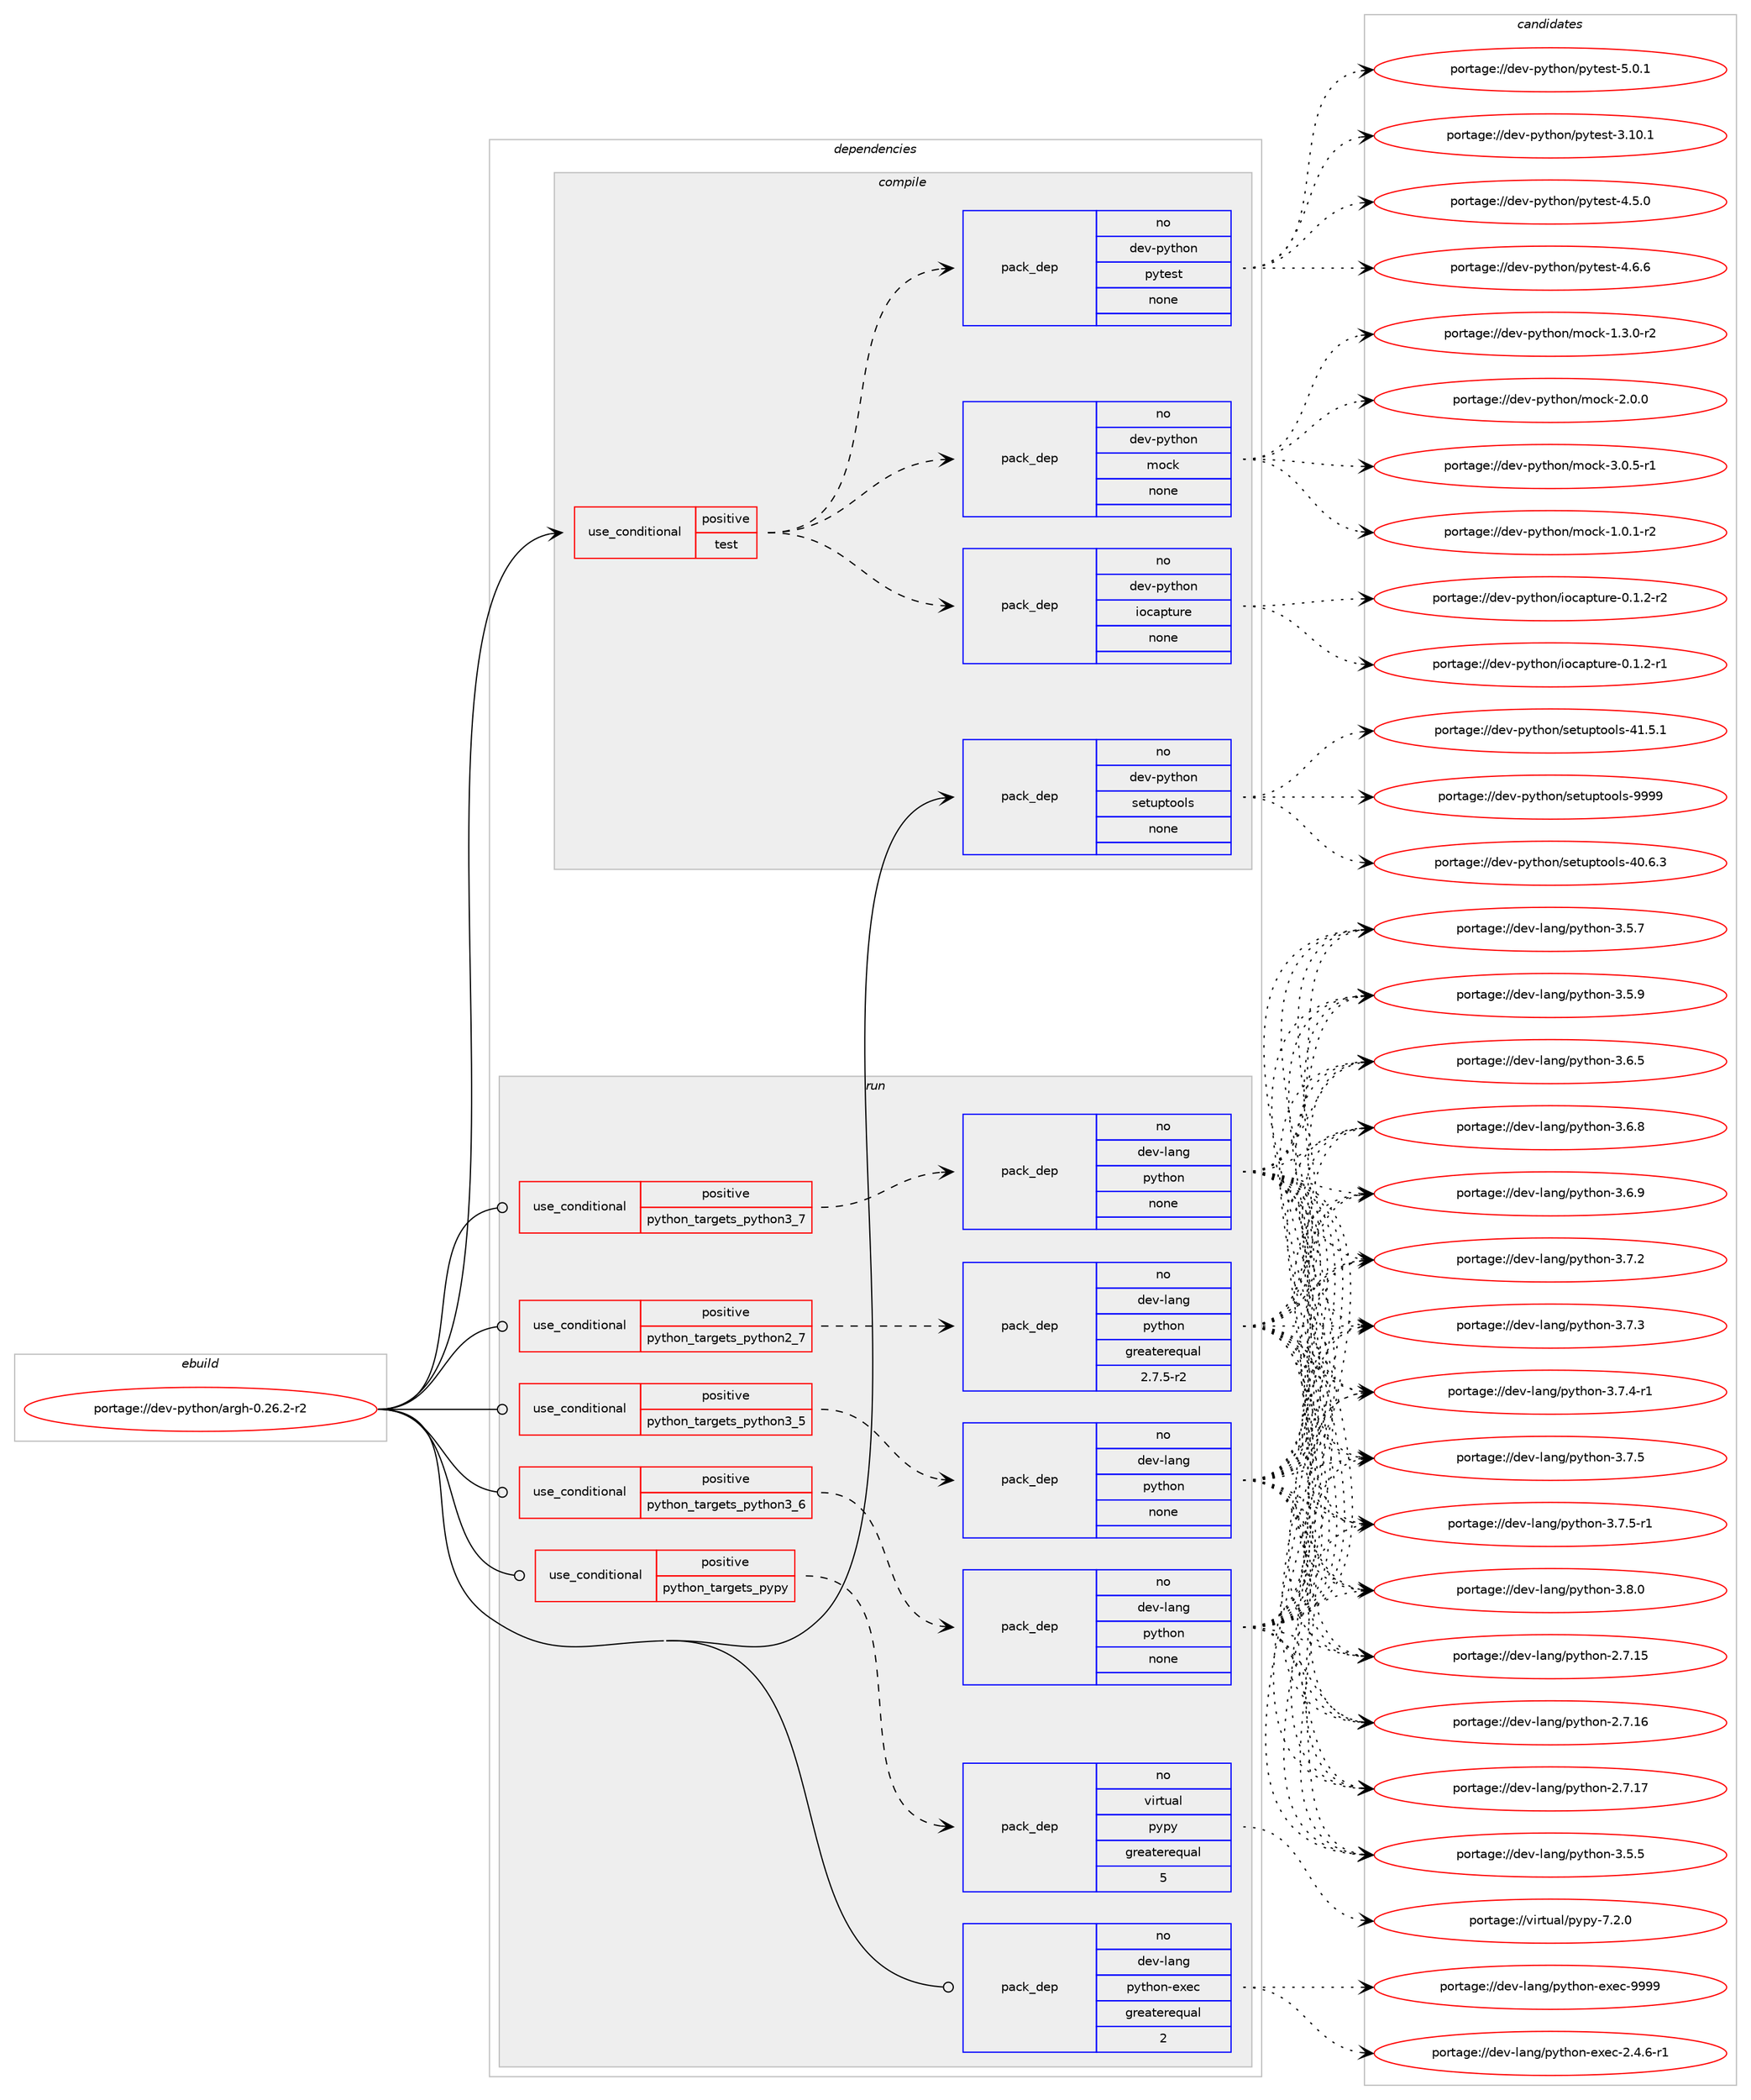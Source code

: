 digraph prolog {

# *************
# Graph options
# *************

newrank=true;
concentrate=true;
compound=true;
graph [rankdir=LR,fontname=Helvetica,fontsize=10,ranksep=1.5];#, ranksep=2.5, nodesep=0.2];
edge  [arrowhead=vee];
node  [fontname=Helvetica,fontsize=10];

# **********
# The ebuild
# **********

subgraph cluster_leftcol {
color=gray;
rank=same;
label=<<i>ebuild</i>>;
id [label="portage://dev-python/argh-0.26.2-r2", color=red, width=4, href="../dev-python/argh-0.26.2-r2.svg"];
}

# ****************
# The dependencies
# ****************

subgraph cluster_midcol {
color=gray;
label=<<i>dependencies</i>>;
subgraph cluster_compile {
fillcolor="#eeeeee";
style=filled;
label=<<i>compile</i>>;
subgraph cond25532 {
dependency129509 [label=<<TABLE BORDER="0" CELLBORDER="1" CELLSPACING="0" CELLPADDING="4"><TR><TD ROWSPAN="3" CELLPADDING="10">use_conditional</TD></TR><TR><TD>positive</TD></TR><TR><TD>test</TD></TR></TABLE>>, shape=none, color=red];
subgraph pack100674 {
dependency129510 [label=<<TABLE BORDER="0" CELLBORDER="1" CELLSPACING="0" CELLPADDING="4" WIDTH="220"><TR><TD ROWSPAN="6" CELLPADDING="30">pack_dep</TD></TR><TR><TD WIDTH="110">no</TD></TR><TR><TD>dev-python</TD></TR><TR><TD>pytest</TD></TR><TR><TD>none</TD></TR><TR><TD></TD></TR></TABLE>>, shape=none, color=blue];
}
dependency129509:e -> dependency129510:w [weight=20,style="dashed",arrowhead="vee"];
subgraph pack100675 {
dependency129511 [label=<<TABLE BORDER="0" CELLBORDER="1" CELLSPACING="0" CELLPADDING="4" WIDTH="220"><TR><TD ROWSPAN="6" CELLPADDING="30">pack_dep</TD></TR><TR><TD WIDTH="110">no</TD></TR><TR><TD>dev-python</TD></TR><TR><TD>iocapture</TD></TR><TR><TD>none</TD></TR><TR><TD></TD></TR></TABLE>>, shape=none, color=blue];
}
dependency129509:e -> dependency129511:w [weight=20,style="dashed",arrowhead="vee"];
subgraph pack100676 {
dependency129512 [label=<<TABLE BORDER="0" CELLBORDER="1" CELLSPACING="0" CELLPADDING="4" WIDTH="220"><TR><TD ROWSPAN="6" CELLPADDING="30">pack_dep</TD></TR><TR><TD WIDTH="110">no</TD></TR><TR><TD>dev-python</TD></TR><TR><TD>mock</TD></TR><TR><TD>none</TD></TR><TR><TD></TD></TR></TABLE>>, shape=none, color=blue];
}
dependency129509:e -> dependency129512:w [weight=20,style="dashed",arrowhead="vee"];
}
id:e -> dependency129509:w [weight=20,style="solid",arrowhead="vee"];
subgraph pack100677 {
dependency129513 [label=<<TABLE BORDER="0" CELLBORDER="1" CELLSPACING="0" CELLPADDING="4" WIDTH="220"><TR><TD ROWSPAN="6" CELLPADDING="30">pack_dep</TD></TR><TR><TD WIDTH="110">no</TD></TR><TR><TD>dev-python</TD></TR><TR><TD>setuptools</TD></TR><TR><TD>none</TD></TR><TR><TD></TD></TR></TABLE>>, shape=none, color=blue];
}
id:e -> dependency129513:w [weight=20,style="solid",arrowhead="vee"];
}
subgraph cluster_compileandrun {
fillcolor="#eeeeee";
style=filled;
label=<<i>compile and run</i>>;
}
subgraph cluster_run {
fillcolor="#eeeeee";
style=filled;
label=<<i>run</i>>;
subgraph cond25533 {
dependency129514 [label=<<TABLE BORDER="0" CELLBORDER="1" CELLSPACING="0" CELLPADDING="4"><TR><TD ROWSPAN="3" CELLPADDING="10">use_conditional</TD></TR><TR><TD>positive</TD></TR><TR><TD>python_targets_pypy</TD></TR></TABLE>>, shape=none, color=red];
subgraph pack100678 {
dependency129515 [label=<<TABLE BORDER="0" CELLBORDER="1" CELLSPACING="0" CELLPADDING="4" WIDTH="220"><TR><TD ROWSPAN="6" CELLPADDING="30">pack_dep</TD></TR><TR><TD WIDTH="110">no</TD></TR><TR><TD>virtual</TD></TR><TR><TD>pypy</TD></TR><TR><TD>greaterequal</TD></TR><TR><TD>5</TD></TR></TABLE>>, shape=none, color=blue];
}
dependency129514:e -> dependency129515:w [weight=20,style="dashed",arrowhead="vee"];
}
id:e -> dependency129514:w [weight=20,style="solid",arrowhead="odot"];
subgraph cond25534 {
dependency129516 [label=<<TABLE BORDER="0" CELLBORDER="1" CELLSPACING="0" CELLPADDING="4"><TR><TD ROWSPAN="3" CELLPADDING="10">use_conditional</TD></TR><TR><TD>positive</TD></TR><TR><TD>python_targets_python2_7</TD></TR></TABLE>>, shape=none, color=red];
subgraph pack100679 {
dependency129517 [label=<<TABLE BORDER="0" CELLBORDER="1" CELLSPACING="0" CELLPADDING="4" WIDTH="220"><TR><TD ROWSPAN="6" CELLPADDING="30">pack_dep</TD></TR><TR><TD WIDTH="110">no</TD></TR><TR><TD>dev-lang</TD></TR><TR><TD>python</TD></TR><TR><TD>greaterequal</TD></TR><TR><TD>2.7.5-r2</TD></TR></TABLE>>, shape=none, color=blue];
}
dependency129516:e -> dependency129517:w [weight=20,style="dashed",arrowhead="vee"];
}
id:e -> dependency129516:w [weight=20,style="solid",arrowhead="odot"];
subgraph cond25535 {
dependency129518 [label=<<TABLE BORDER="0" CELLBORDER="1" CELLSPACING="0" CELLPADDING="4"><TR><TD ROWSPAN="3" CELLPADDING="10">use_conditional</TD></TR><TR><TD>positive</TD></TR><TR><TD>python_targets_python3_5</TD></TR></TABLE>>, shape=none, color=red];
subgraph pack100680 {
dependency129519 [label=<<TABLE BORDER="0" CELLBORDER="1" CELLSPACING="0" CELLPADDING="4" WIDTH="220"><TR><TD ROWSPAN="6" CELLPADDING="30">pack_dep</TD></TR><TR><TD WIDTH="110">no</TD></TR><TR><TD>dev-lang</TD></TR><TR><TD>python</TD></TR><TR><TD>none</TD></TR><TR><TD></TD></TR></TABLE>>, shape=none, color=blue];
}
dependency129518:e -> dependency129519:w [weight=20,style="dashed",arrowhead="vee"];
}
id:e -> dependency129518:w [weight=20,style="solid",arrowhead="odot"];
subgraph cond25536 {
dependency129520 [label=<<TABLE BORDER="0" CELLBORDER="1" CELLSPACING="0" CELLPADDING="4"><TR><TD ROWSPAN="3" CELLPADDING="10">use_conditional</TD></TR><TR><TD>positive</TD></TR><TR><TD>python_targets_python3_6</TD></TR></TABLE>>, shape=none, color=red];
subgraph pack100681 {
dependency129521 [label=<<TABLE BORDER="0" CELLBORDER="1" CELLSPACING="0" CELLPADDING="4" WIDTH="220"><TR><TD ROWSPAN="6" CELLPADDING="30">pack_dep</TD></TR><TR><TD WIDTH="110">no</TD></TR><TR><TD>dev-lang</TD></TR><TR><TD>python</TD></TR><TR><TD>none</TD></TR><TR><TD></TD></TR></TABLE>>, shape=none, color=blue];
}
dependency129520:e -> dependency129521:w [weight=20,style="dashed",arrowhead="vee"];
}
id:e -> dependency129520:w [weight=20,style="solid",arrowhead="odot"];
subgraph cond25537 {
dependency129522 [label=<<TABLE BORDER="0" CELLBORDER="1" CELLSPACING="0" CELLPADDING="4"><TR><TD ROWSPAN="3" CELLPADDING="10">use_conditional</TD></TR><TR><TD>positive</TD></TR><TR><TD>python_targets_python3_7</TD></TR></TABLE>>, shape=none, color=red];
subgraph pack100682 {
dependency129523 [label=<<TABLE BORDER="0" CELLBORDER="1" CELLSPACING="0" CELLPADDING="4" WIDTH="220"><TR><TD ROWSPAN="6" CELLPADDING="30">pack_dep</TD></TR><TR><TD WIDTH="110">no</TD></TR><TR><TD>dev-lang</TD></TR><TR><TD>python</TD></TR><TR><TD>none</TD></TR><TR><TD></TD></TR></TABLE>>, shape=none, color=blue];
}
dependency129522:e -> dependency129523:w [weight=20,style="dashed",arrowhead="vee"];
}
id:e -> dependency129522:w [weight=20,style="solid",arrowhead="odot"];
subgraph pack100683 {
dependency129524 [label=<<TABLE BORDER="0" CELLBORDER="1" CELLSPACING="0" CELLPADDING="4" WIDTH="220"><TR><TD ROWSPAN="6" CELLPADDING="30">pack_dep</TD></TR><TR><TD WIDTH="110">no</TD></TR><TR><TD>dev-lang</TD></TR><TR><TD>python-exec</TD></TR><TR><TD>greaterequal</TD></TR><TR><TD>2</TD></TR></TABLE>>, shape=none, color=blue];
}
id:e -> dependency129524:w [weight=20,style="solid",arrowhead="odot"];
}
}

# **************
# The candidates
# **************

subgraph cluster_choices {
rank=same;
color=gray;
label=<<i>candidates</i>>;

subgraph choice100674 {
color=black;
nodesep=1;
choiceportage100101118451121211161041111104711212111610111511645514649484649 [label="portage://dev-python/pytest-3.10.1", color=red, width=4,href="../dev-python/pytest-3.10.1.svg"];
choiceportage1001011184511212111610411111047112121116101115116455246534648 [label="portage://dev-python/pytest-4.5.0", color=red, width=4,href="../dev-python/pytest-4.5.0.svg"];
choiceportage1001011184511212111610411111047112121116101115116455246544654 [label="portage://dev-python/pytest-4.6.6", color=red, width=4,href="../dev-python/pytest-4.6.6.svg"];
choiceportage1001011184511212111610411111047112121116101115116455346484649 [label="portage://dev-python/pytest-5.0.1", color=red, width=4,href="../dev-python/pytest-5.0.1.svg"];
dependency129510:e -> choiceportage100101118451121211161041111104711212111610111511645514649484649:w [style=dotted,weight="100"];
dependency129510:e -> choiceportage1001011184511212111610411111047112121116101115116455246534648:w [style=dotted,weight="100"];
dependency129510:e -> choiceportage1001011184511212111610411111047112121116101115116455246544654:w [style=dotted,weight="100"];
dependency129510:e -> choiceportage1001011184511212111610411111047112121116101115116455346484649:w [style=dotted,weight="100"];
}
subgraph choice100675 {
color=black;
nodesep=1;
choiceportage100101118451121211161041111104710511199971121161171141014548464946504511449 [label="portage://dev-python/iocapture-0.1.2-r1", color=red, width=4,href="../dev-python/iocapture-0.1.2-r1.svg"];
choiceportage100101118451121211161041111104710511199971121161171141014548464946504511450 [label="portage://dev-python/iocapture-0.1.2-r2", color=red, width=4,href="../dev-python/iocapture-0.1.2-r2.svg"];
dependency129511:e -> choiceportage100101118451121211161041111104710511199971121161171141014548464946504511449:w [style=dotted,weight="100"];
dependency129511:e -> choiceportage100101118451121211161041111104710511199971121161171141014548464946504511450:w [style=dotted,weight="100"];
}
subgraph choice100676 {
color=black;
nodesep=1;
choiceportage1001011184511212111610411111047109111991074549464846494511450 [label="portage://dev-python/mock-1.0.1-r2", color=red, width=4,href="../dev-python/mock-1.0.1-r2.svg"];
choiceportage1001011184511212111610411111047109111991074549465146484511450 [label="portage://dev-python/mock-1.3.0-r2", color=red, width=4,href="../dev-python/mock-1.3.0-r2.svg"];
choiceportage100101118451121211161041111104710911199107455046484648 [label="portage://dev-python/mock-2.0.0", color=red, width=4,href="../dev-python/mock-2.0.0.svg"];
choiceportage1001011184511212111610411111047109111991074551464846534511449 [label="portage://dev-python/mock-3.0.5-r1", color=red, width=4,href="../dev-python/mock-3.0.5-r1.svg"];
dependency129512:e -> choiceportage1001011184511212111610411111047109111991074549464846494511450:w [style=dotted,weight="100"];
dependency129512:e -> choiceportage1001011184511212111610411111047109111991074549465146484511450:w [style=dotted,weight="100"];
dependency129512:e -> choiceportage100101118451121211161041111104710911199107455046484648:w [style=dotted,weight="100"];
dependency129512:e -> choiceportage1001011184511212111610411111047109111991074551464846534511449:w [style=dotted,weight="100"];
}
subgraph choice100677 {
color=black;
nodesep=1;
choiceportage100101118451121211161041111104711510111611711211611111110811545524846544651 [label="portage://dev-python/setuptools-40.6.3", color=red, width=4,href="../dev-python/setuptools-40.6.3.svg"];
choiceportage100101118451121211161041111104711510111611711211611111110811545524946534649 [label="portage://dev-python/setuptools-41.5.1", color=red, width=4,href="../dev-python/setuptools-41.5.1.svg"];
choiceportage10010111845112121116104111110471151011161171121161111111081154557575757 [label="portage://dev-python/setuptools-9999", color=red, width=4,href="../dev-python/setuptools-9999.svg"];
dependency129513:e -> choiceportage100101118451121211161041111104711510111611711211611111110811545524846544651:w [style=dotted,weight="100"];
dependency129513:e -> choiceportage100101118451121211161041111104711510111611711211611111110811545524946534649:w [style=dotted,weight="100"];
dependency129513:e -> choiceportage10010111845112121116104111110471151011161171121161111111081154557575757:w [style=dotted,weight="100"];
}
subgraph choice100678 {
color=black;
nodesep=1;
choiceportage1181051141161179710847112121112121455546504648 [label="portage://virtual/pypy-7.2.0", color=red, width=4,href="../virtual/pypy-7.2.0.svg"];
dependency129515:e -> choiceportage1181051141161179710847112121112121455546504648:w [style=dotted,weight="100"];
}
subgraph choice100679 {
color=black;
nodesep=1;
choiceportage10010111845108971101034711212111610411111045504655464953 [label="portage://dev-lang/python-2.7.15", color=red, width=4,href="../dev-lang/python-2.7.15.svg"];
choiceportage10010111845108971101034711212111610411111045504655464954 [label="portage://dev-lang/python-2.7.16", color=red, width=4,href="../dev-lang/python-2.7.16.svg"];
choiceportage10010111845108971101034711212111610411111045504655464955 [label="portage://dev-lang/python-2.7.17", color=red, width=4,href="../dev-lang/python-2.7.17.svg"];
choiceportage100101118451089711010347112121116104111110455146534653 [label="portage://dev-lang/python-3.5.5", color=red, width=4,href="../dev-lang/python-3.5.5.svg"];
choiceportage100101118451089711010347112121116104111110455146534655 [label="portage://dev-lang/python-3.5.7", color=red, width=4,href="../dev-lang/python-3.5.7.svg"];
choiceportage100101118451089711010347112121116104111110455146534657 [label="portage://dev-lang/python-3.5.9", color=red, width=4,href="../dev-lang/python-3.5.9.svg"];
choiceportage100101118451089711010347112121116104111110455146544653 [label="portage://dev-lang/python-3.6.5", color=red, width=4,href="../dev-lang/python-3.6.5.svg"];
choiceportage100101118451089711010347112121116104111110455146544656 [label="portage://dev-lang/python-3.6.8", color=red, width=4,href="../dev-lang/python-3.6.8.svg"];
choiceportage100101118451089711010347112121116104111110455146544657 [label="portage://dev-lang/python-3.6.9", color=red, width=4,href="../dev-lang/python-3.6.9.svg"];
choiceportage100101118451089711010347112121116104111110455146554650 [label="portage://dev-lang/python-3.7.2", color=red, width=4,href="../dev-lang/python-3.7.2.svg"];
choiceportage100101118451089711010347112121116104111110455146554651 [label="portage://dev-lang/python-3.7.3", color=red, width=4,href="../dev-lang/python-3.7.3.svg"];
choiceportage1001011184510897110103471121211161041111104551465546524511449 [label="portage://dev-lang/python-3.7.4-r1", color=red, width=4,href="../dev-lang/python-3.7.4-r1.svg"];
choiceportage100101118451089711010347112121116104111110455146554653 [label="portage://dev-lang/python-3.7.5", color=red, width=4,href="../dev-lang/python-3.7.5.svg"];
choiceportage1001011184510897110103471121211161041111104551465546534511449 [label="portage://dev-lang/python-3.7.5-r1", color=red, width=4,href="../dev-lang/python-3.7.5-r1.svg"];
choiceportage100101118451089711010347112121116104111110455146564648 [label="portage://dev-lang/python-3.8.0", color=red, width=4,href="../dev-lang/python-3.8.0.svg"];
dependency129517:e -> choiceportage10010111845108971101034711212111610411111045504655464953:w [style=dotted,weight="100"];
dependency129517:e -> choiceportage10010111845108971101034711212111610411111045504655464954:w [style=dotted,weight="100"];
dependency129517:e -> choiceportage10010111845108971101034711212111610411111045504655464955:w [style=dotted,weight="100"];
dependency129517:e -> choiceportage100101118451089711010347112121116104111110455146534653:w [style=dotted,weight="100"];
dependency129517:e -> choiceportage100101118451089711010347112121116104111110455146534655:w [style=dotted,weight="100"];
dependency129517:e -> choiceportage100101118451089711010347112121116104111110455146534657:w [style=dotted,weight="100"];
dependency129517:e -> choiceportage100101118451089711010347112121116104111110455146544653:w [style=dotted,weight="100"];
dependency129517:e -> choiceportage100101118451089711010347112121116104111110455146544656:w [style=dotted,weight="100"];
dependency129517:e -> choiceportage100101118451089711010347112121116104111110455146544657:w [style=dotted,weight="100"];
dependency129517:e -> choiceportage100101118451089711010347112121116104111110455146554650:w [style=dotted,weight="100"];
dependency129517:e -> choiceportage100101118451089711010347112121116104111110455146554651:w [style=dotted,weight="100"];
dependency129517:e -> choiceportage1001011184510897110103471121211161041111104551465546524511449:w [style=dotted,weight="100"];
dependency129517:e -> choiceportage100101118451089711010347112121116104111110455146554653:w [style=dotted,weight="100"];
dependency129517:e -> choiceportage1001011184510897110103471121211161041111104551465546534511449:w [style=dotted,weight="100"];
dependency129517:e -> choiceportage100101118451089711010347112121116104111110455146564648:w [style=dotted,weight="100"];
}
subgraph choice100680 {
color=black;
nodesep=1;
choiceportage10010111845108971101034711212111610411111045504655464953 [label="portage://dev-lang/python-2.7.15", color=red, width=4,href="../dev-lang/python-2.7.15.svg"];
choiceportage10010111845108971101034711212111610411111045504655464954 [label="portage://dev-lang/python-2.7.16", color=red, width=4,href="../dev-lang/python-2.7.16.svg"];
choiceportage10010111845108971101034711212111610411111045504655464955 [label="portage://dev-lang/python-2.7.17", color=red, width=4,href="../dev-lang/python-2.7.17.svg"];
choiceportage100101118451089711010347112121116104111110455146534653 [label="portage://dev-lang/python-3.5.5", color=red, width=4,href="../dev-lang/python-3.5.5.svg"];
choiceportage100101118451089711010347112121116104111110455146534655 [label="portage://dev-lang/python-3.5.7", color=red, width=4,href="../dev-lang/python-3.5.7.svg"];
choiceportage100101118451089711010347112121116104111110455146534657 [label="portage://dev-lang/python-3.5.9", color=red, width=4,href="../dev-lang/python-3.5.9.svg"];
choiceportage100101118451089711010347112121116104111110455146544653 [label="portage://dev-lang/python-3.6.5", color=red, width=4,href="../dev-lang/python-3.6.5.svg"];
choiceportage100101118451089711010347112121116104111110455146544656 [label="portage://dev-lang/python-3.6.8", color=red, width=4,href="../dev-lang/python-3.6.8.svg"];
choiceportage100101118451089711010347112121116104111110455146544657 [label="portage://dev-lang/python-3.6.9", color=red, width=4,href="../dev-lang/python-3.6.9.svg"];
choiceportage100101118451089711010347112121116104111110455146554650 [label="portage://dev-lang/python-3.7.2", color=red, width=4,href="../dev-lang/python-3.7.2.svg"];
choiceportage100101118451089711010347112121116104111110455146554651 [label="portage://dev-lang/python-3.7.3", color=red, width=4,href="../dev-lang/python-3.7.3.svg"];
choiceportage1001011184510897110103471121211161041111104551465546524511449 [label="portage://dev-lang/python-3.7.4-r1", color=red, width=4,href="../dev-lang/python-3.7.4-r1.svg"];
choiceportage100101118451089711010347112121116104111110455146554653 [label="portage://dev-lang/python-3.7.5", color=red, width=4,href="../dev-lang/python-3.7.5.svg"];
choiceportage1001011184510897110103471121211161041111104551465546534511449 [label="portage://dev-lang/python-3.7.5-r1", color=red, width=4,href="../dev-lang/python-3.7.5-r1.svg"];
choiceportage100101118451089711010347112121116104111110455146564648 [label="portage://dev-lang/python-3.8.0", color=red, width=4,href="../dev-lang/python-3.8.0.svg"];
dependency129519:e -> choiceportage10010111845108971101034711212111610411111045504655464953:w [style=dotted,weight="100"];
dependency129519:e -> choiceportage10010111845108971101034711212111610411111045504655464954:w [style=dotted,weight="100"];
dependency129519:e -> choiceportage10010111845108971101034711212111610411111045504655464955:w [style=dotted,weight="100"];
dependency129519:e -> choiceportage100101118451089711010347112121116104111110455146534653:w [style=dotted,weight="100"];
dependency129519:e -> choiceportage100101118451089711010347112121116104111110455146534655:w [style=dotted,weight="100"];
dependency129519:e -> choiceportage100101118451089711010347112121116104111110455146534657:w [style=dotted,weight="100"];
dependency129519:e -> choiceportage100101118451089711010347112121116104111110455146544653:w [style=dotted,weight="100"];
dependency129519:e -> choiceportage100101118451089711010347112121116104111110455146544656:w [style=dotted,weight="100"];
dependency129519:e -> choiceportage100101118451089711010347112121116104111110455146544657:w [style=dotted,weight="100"];
dependency129519:e -> choiceportage100101118451089711010347112121116104111110455146554650:w [style=dotted,weight="100"];
dependency129519:e -> choiceportage100101118451089711010347112121116104111110455146554651:w [style=dotted,weight="100"];
dependency129519:e -> choiceportage1001011184510897110103471121211161041111104551465546524511449:w [style=dotted,weight="100"];
dependency129519:e -> choiceportage100101118451089711010347112121116104111110455146554653:w [style=dotted,weight="100"];
dependency129519:e -> choiceportage1001011184510897110103471121211161041111104551465546534511449:w [style=dotted,weight="100"];
dependency129519:e -> choiceportage100101118451089711010347112121116104111110455146564648:w [style=dotted,weight="100"];
}
subgraph choice100681 {
color=black;
nodesep=1;
choiceportage10010111845108971101034711212111610411111045504655464953 [label="portage://dev-lang/python-2.7.15", color=red, width=4,href="../dev-lang/python-2.7.15.svg"];
choiceportage10010111845108971101034711212111610411111045504655464954 [label="portage://dev-lang/python-2.7.16", color=red, width=4,href="../dev-lang/python-2.7.16.svg"];
choiceportage10010111845108971101034711212111610411111045504655464955 [label="portage://dev-lang/python-2.7.17", color=red, width=4,href="../dev-lang/python-2.7.17.svg"];
choiceportage100101118451089711010347112121116104111110455146534653 [label="portage://dev-lang/python-3.5.5", color=red, width=4,href="../dev-lang/python-3.5.5.svg"];
choiceportage100101118451089711010347112121116104111110455146534655 [label="portage://dev-lang/python-3.5.7", color=red, width=4,href="../dev-lang/python-3.5.7.svg"];
choiceportage100101118451089711010347112121116104111110455146534657 [label="portage://dev-lang/python-3.5.9", color=red, width=4,href="../dev-lang/python-3.5.9.svg"];
choiceportage100101118451089711010347112121116104111110455146544653 [label="portage://dev-lang/python-3.6.5", color=red, width=4,href="../dev-lang/python-3.6.5.svg"];
choiceportage100101118451089711010347112121116104111110455146544656 [label="portage://dev-lang/python-3.6.8", color=red, width=4,href="../dev-lang/python-3.6.8.svg"];
choiceportage100101118451089711010347112121116104111110455146544657 [label="portage://dev-lang/python-3.6.9", color=red, width=4,href="../dev-lang/python-3.6.9.svg"];
choiceportage100101118451089711010347112121116104111110455146554650 [label="portage://dev-lang/python-3.7.2", color=red, width=4,href="../dev-lang/python-3.7.2.svg"];
choiceportage100101118451089711010347112121116104111110455146554651 [label="portage://dev-lang/python-3.7.3", color=red, width=4,href="../dev-lang/python-3.7.3.svg"];
choiceportage1001011184510897110103471121211161041111104551465546524511449 [label="portage://dev-lang/python-3.7.4-r1", color=red, width=4,href="../dev-lang/python-3.7.4-r1.svg"];
choiceportage100101118451089711010347112121116104111110455146554653 [label="portage://dev-lang/python-3.7.5", color=red, width=4,href="../dev-lang/python-3.7.5.svg"];
choiceportage1001011184510897110103471121211161041111104551465546534511449 [label="portage://dev-lang/python-3.7.5-r1", color=red, width=4,href="../dev-lang/python-3.7.5-r1.svg"];
choiceportage100101118451089711010347112121116104111110455146564648 [label="portage://dev-lang/python-3.8.0", color=red, width=4,href="../dev-lang/python-3.8.0.svg"];
dependency129521:e -> choiceportage10010111845108971101034711212111610411111045504655464953:w [style=dotted,weight="100"];
dependency129521:e -> choiceportage10010111845108971101034711212111610411111045504655464954:w [style=dotted,weight="100"];
dependency129521:e -> choiceportage10010111845108971101034711212111610411111045504655464955:w [style=dotted,weight="100"];
dependency129521:e -> choiceportage100101118451089711010347112121116104111110455146534653:w [style=dotted,weight="100"];
dependency129521:e -> choiceportage100101118451089711010347112121116104111110455146534655:w [style=dotted,weight="100"];
dependency129521:e -> choiceportage100101118451089711010347112121116104111110455146534657:w [style=dotted,weight="100"];
dependency129521:e -> choiceportage100101118451089711010347112121116104111110455146544653:w [style=dotted,weight="100"];
dependency129521:e -> choiceportage100101118451089711010347112121116104111110455146544656:w [style=dotted,weight="100"];
dependency129521:e -> choiceportage100101118451089711010347112121116104111110455146544657:w [style=dotted,weight="100"];
dependency129521:e -> choiceportage100101118451089711010347112121116104111110455146554650:w [style=dotted,weight="100"];
dependency129521:e -> choiceportage100101118451089711010347112121116104111110455146554651:w [style=dotted,weight="100"];
dependency129521:e -> choiceportage1001011184510897110103471121211161041111104551465546524511449:w [style=dotted,weight="100"];
dependency129521:e -> choiceportage100101118451089711010347112121116104111110455146554653:w [style=dotted,weight="100"];
dependency129521:e -> choiceportage1001011184510897110103471121211161041111104551465546534511449:w [style=dotted,weight="100"];
dependency129521:e -> choiceportage100101118451089711010347112121116104111110455146564648:w [style=dotted,weight="100"];
}
subgraph choice100682 {
color=black;
nodesep=1;
choiceportage10010111845108971101034711212111610411111045504655464953 [label="portage://dev-lang/python-2.7.15", color=red, width=4,href="../dev-lang/python-2.7.15.svg"];
choiceportage10010111845108971101034711212111610411111045504655464954 [label="portage://dev-lang/python-2.7.16", color=red, width=4,href="../dev-lang/python-2.7.16.svg"];
choiceportage10010111845108971101034711212111610411111045504655464955 [label="portage://dev-lang/python-2.7.17", color=red, width=4,href="../dev-lang/python-2.7.17.svg"];
choiceportage100101118451089711010347112121116104111110455146534653 [label="portage://dev-lang/python-3.5.5", color=red, width=4,href="../dev-lang/python-3.5.5.svg"];
choiceportage100101118451089711010347112121116104111110455146534655 [label="portage://dev-lang/python-3.5.7", color=red, width=4,href="../dev-lang/python-3.5.7.svg"];
choiceportage100101118451089711010347112121116104111110455146534657 [label="portage://dev-lang/python-3.5.9", color=red, width=4,href="../dev-lang/python-3.5.9.svg"];
choiceportage100101118451089711010347112121116104111110455146544653 [label="portage://dev-lang/python-3.6.5", color=red, width=4,href="../dev-lang/python-3.6.5.svg"];
choiceportage100101118451089711010347112121116104111110455146544656 [label="portage://dev-lang/python-3.6.8", color=red, width=4,href="../dev-lang/python-3.6.8.svg"];
choiceportage100101118451089711010347112121116104111110455146544657 [label="portage://dev-lang/python-3.6.9", color=red, width=4,href="../dev-lang/python-3.6.9.svg"];
choiceportage100101118451089711010347112121116104111110455146554650 [label="portage://dev-lang/python-3.7.2", color=red, width=4,href="../dev-lang/python-3.7.2.svg"];
choiceportage100101118451089711010347112121116104111110455146554651 [label="portage://dev-lang/python-3.7.3", color=red, width=4,href="../dev-lang/python-3.7.3.svg"];
choiceportage1001011184510897110103471121211161041111104551465546524511449 [label="portage://dev-lang/python-3.7.4-r1", color=red, width=4,href="../dev-lang/python-3.7.4-r1.svg"];
choiceportage100101118451089711010347112121116104111110455146554653 [label="portage://dev-lang/python-3.7.5", color=red, width=4,href="../dev-lang/python-3.7.5.svg"];
choiceportage1001011184510897110103471121211161041111104551465546534511449 [label="portage://dev-lang/python-3.7.5-r1", color=red, width=4,href="../dev-lang/python-3.7.5-r1.svg"];
choiceportage100101118451089711010347112121116104111110455146564648 [label="portage://dev-lang/python-3.8.0", color=red, width=4,href="../dev-lang/python-3.8.0.svg"];
dependency129523:e -> choiceportage10010111845108971101034711212111610411111045504655464953:w [style=dotted,weight="100"];
dependency129523:e -> choiceportage10010111845108971101034711212111610411111045504655464954:w [style=dotted,weight="100"];
dependency129523:e -> choiceportage10010111845108971101034711212111610411111045504655464955:w [style=dotted,weight="100"];
dependency129523:e -> choiceportage100101118451089711010347112121116104111110455146534653:w [style=dotted,weight="100"];
dependency129523:e -> choiceportage100101118451089711010347112121116104111110455146534655:w [style=dotted,weight="100"];
dependency129523:e -> choiceportage100101118451089711010347112121116104111110455146534657:w [style=dotted,weight="100"];
dependency129523:e -> choiceportage100101118451089711010347112121116104111110455146544653:w [style=dotted,weight="100"];
dependency129523:e -> choiceportage100101118451089711010347112121116104111110455146544656:w [style=dotted,weight="100"];
dependency129523:e -> choiceportage100101118451089711010347112121116104111110455146544657:w [style=dotted,weight="100"];
dependency129523:e -> choiceportage100101118451089711010347112121116104111110455146554650:w [style=dotted,weight="100"];
dependency129523:e -> choiceportage100101118451089711010347112121116104111110455146554651:w [style=dotted,weight="100"];
dependency129523:e -> choiceportage1001011184510897110103471121211161041111104551465546524511449:w [style=dotted,weight="100"];
dependency129523:e -> choiceportage100101118451089711010347112121116104111110455146554653:w [style=dotted,weight="100"];
dependency129523:e -> choiceportage1001011184510897110103471121211161041111104551465546534511449:w [style=dotted,weight="100"];
dependency129523:e -> choiceportage100101118451089711010347112121116104111110455146564648:w [style=dotted,weight="100"];
}
subgraph choice100683 {
color=black;
nodesep=1;
choiceportage10010111845108971101034711212111610411111045101120101994550465246544511449 [label="portage://dev-lang/python-exec-2.4.6-r1", color=red, width=4,href="../dev-lang/python-exec-2.4.6-r1.svg"];
choiceportage10010111845108971101034711212111610411111045101120101994557575757 [label="portage://dev-lang/python-exec-9999", color=red, width=4,href="../dev-lang/python-exec-9999.svg"];
dependency129524:e -> choiceportage10010111845108971101034711212111610411111045101120101994550465246544511449:w [style=dotted,weight="100"];
dependency129524:e -> choiceportage10010111845108971101034711212111610411111045101120101994557575757:w [style=dotted,weight="100"];
}
}

}
